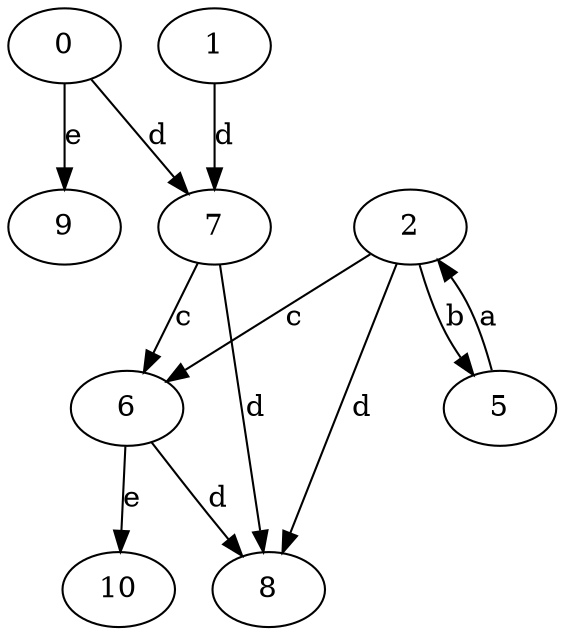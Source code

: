 strict digraph  {
0;
1;
2;
5;
6;
7;
8;
9;
10;
0 -> 7  [label=d];
0 -> 9  [label=e];
1 -> 7  [label=d];
2 -> 5  [label=b];
2 -> 6  [label=c];
2 -> 8  [label=d];
5 -> 2  [label=a];
6 -> 8  [label=d];
6 -> 10  [label=e];
7 -> 6  [label=c];
7 -> 8  [label=d];
}
